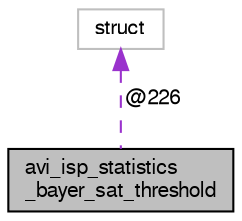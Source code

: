 digraph "avi_isp_statistics_bayer_sat_threshold"
{
  edge [fontname="FreeSans",fontsize="10",labelfontname="FreeSans",labelfontsize="10"];
  node [fontname="FreeSans",fontsize="10",shape=record];
  Node1 [label="avi_isp_statistics\l_bayer_sat_threshold",height=0.2,width=0.4,color="black", fillcolor="grey75", style="filled", fontcolor="black"];
  Node2 -> Node1 [dir="back",color="darkorchid3",fontsize="10",style="dashed",label=" @226" ,fontname="FreeSans"];
  Node2 [label="struct",height=0.2,width=0.4,color="grey75", fillcolor="white", style="filled"];
}
